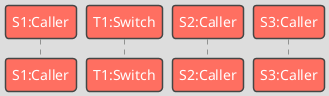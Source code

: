 @startuml Q2
!theme toy

participant "S1:Caller" as s1
participant "T1:Switch" as t1
participant "S2:Caller" as s2
participant "S3:Caller" as s3

@enduml